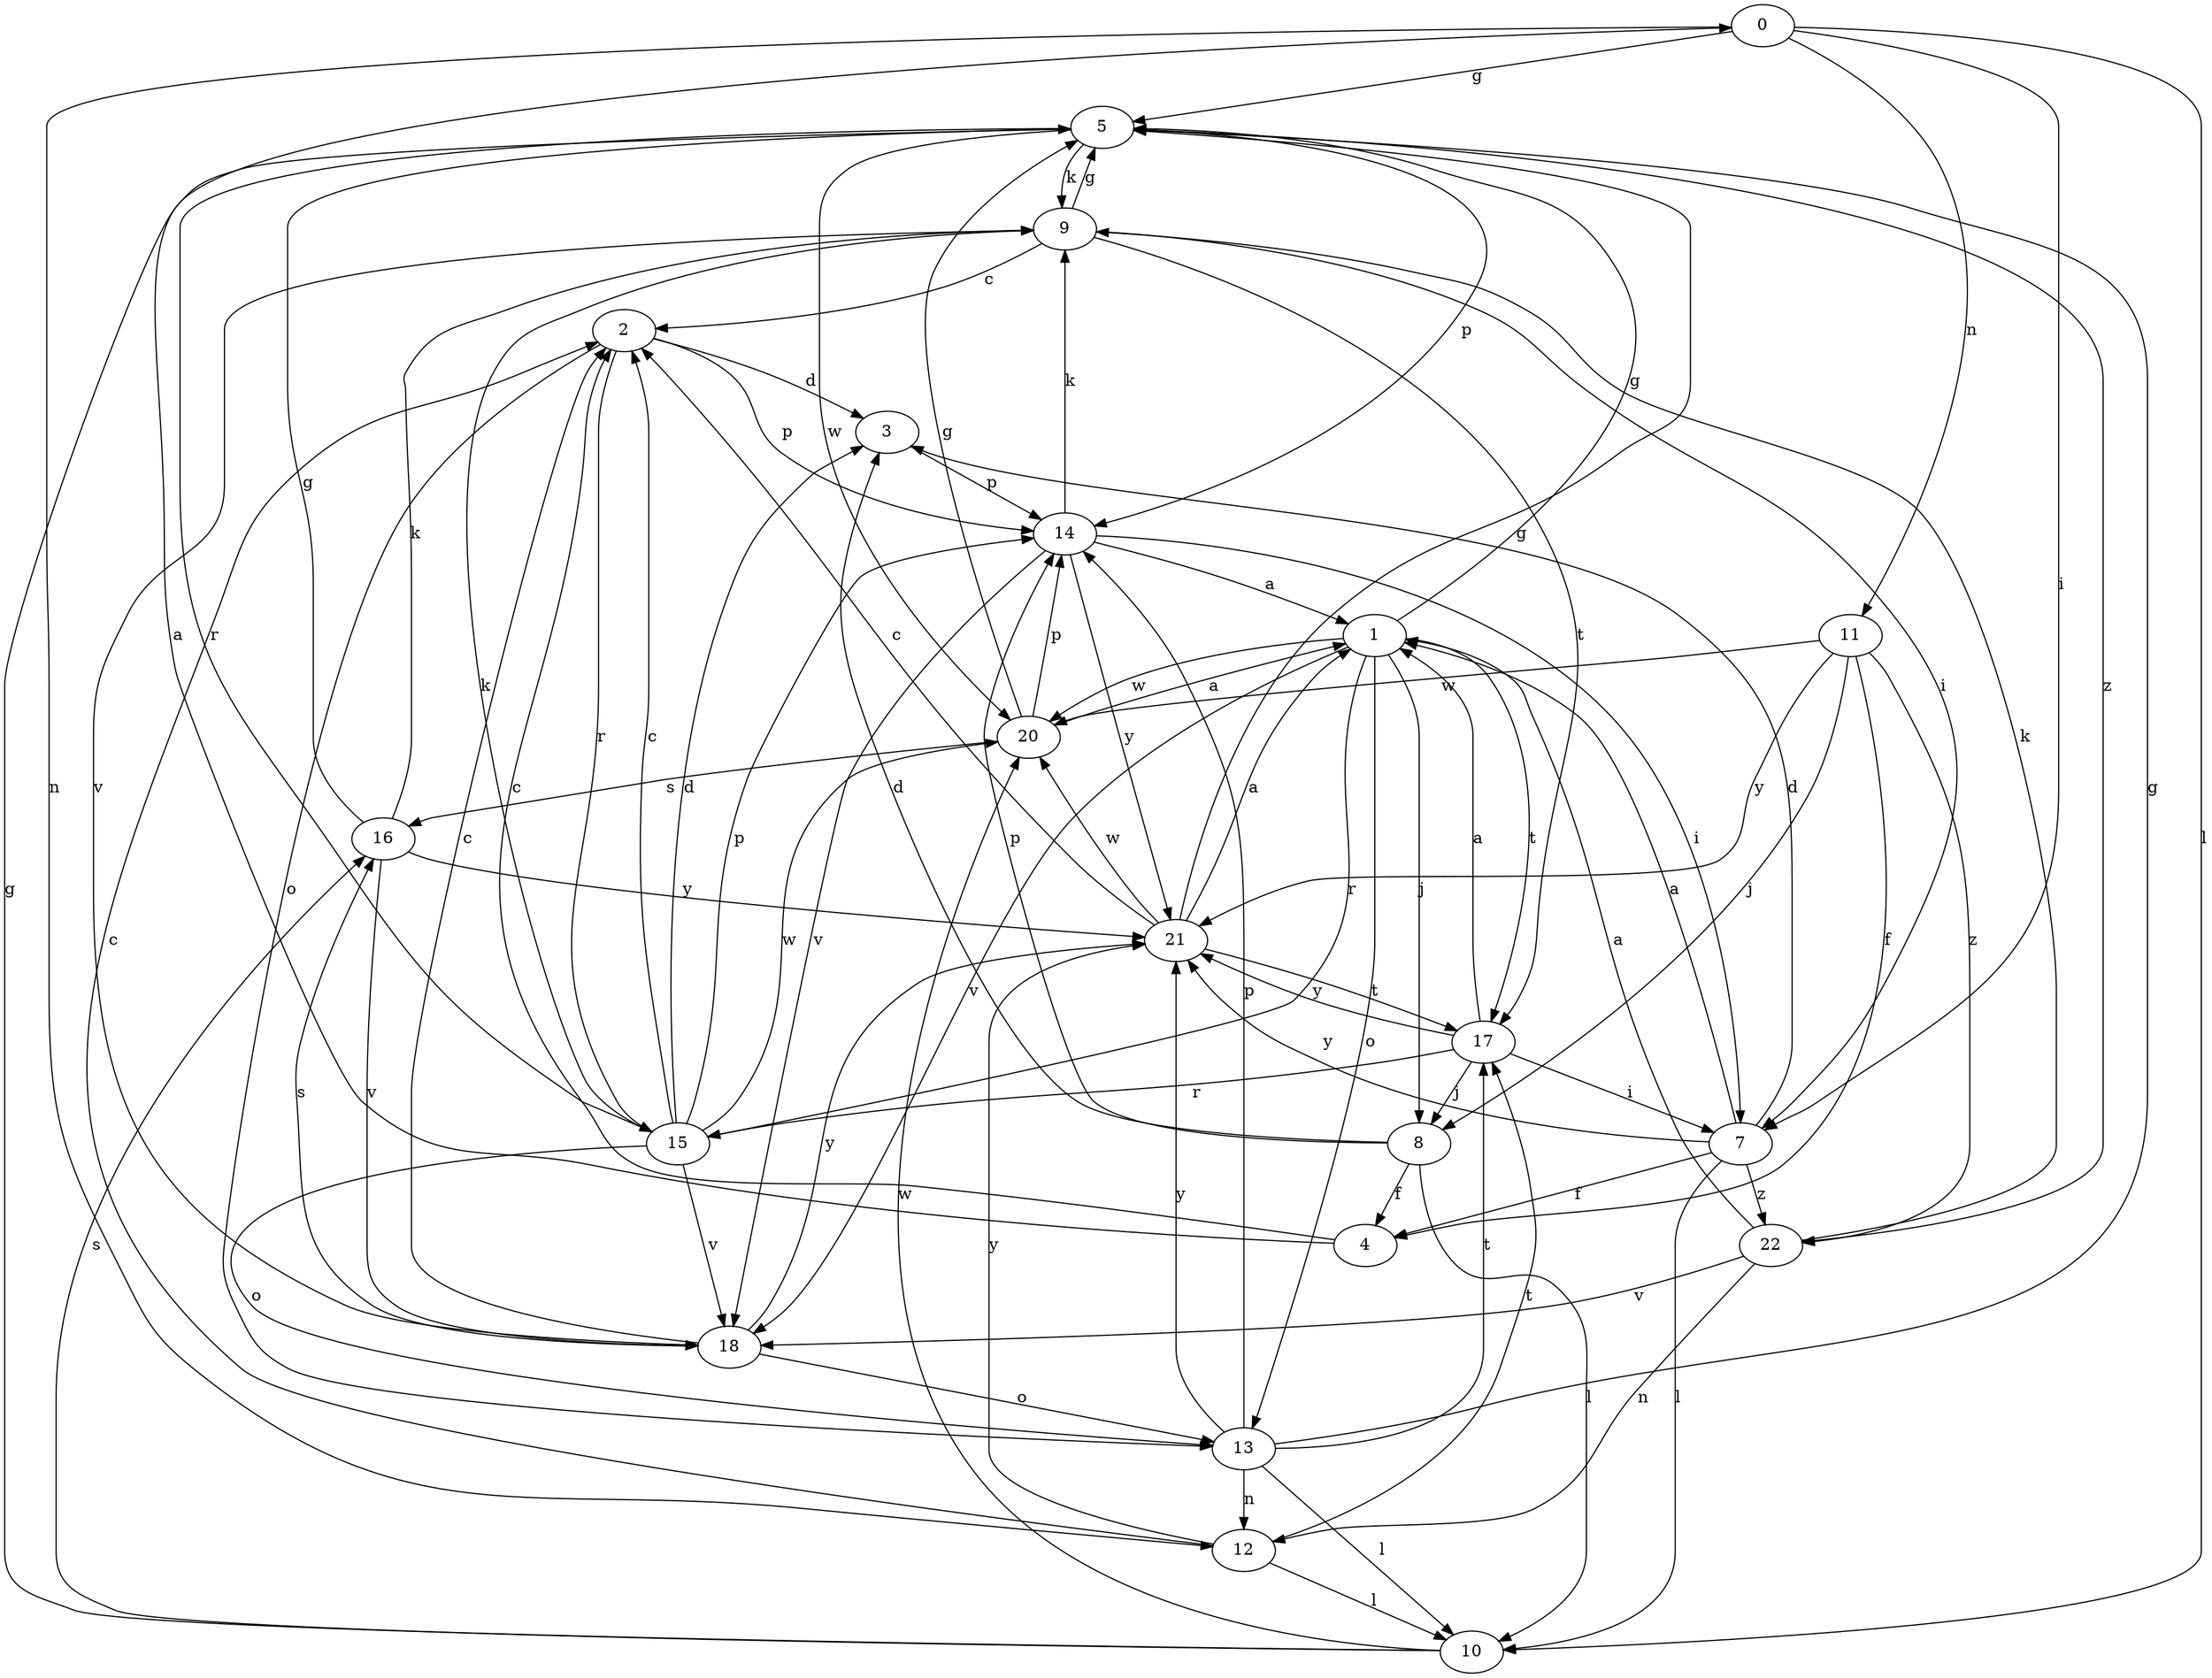 strict digraph  {
0;
1;
2;
3;
4;
5;
7;
8;
9;
10;
11;
12;
13;
14;
15;
16;
17;
18;
20;
21;
22;
0 -> 5  [label=g];
0 -> 7  [label=i];
0 -> 10  [label=l];
0 -> 11  [label=n];
0 -> 12  [label=n];
1 -> 5  [label=g];
1 -> 8  [label=j];
1 -> 13  [label=o];
1 -> 15  [label=r];
1 -> 17  [label=t];
1 -> 18  [label=v];
1 -> 20  [label=w];
2 -> 3  [label=d];
2 -> 13  [label=o];
2 -> 14  [label=p];
2 -> 15  [label=r];
3 -> 14  [label=p];
4 -> 0  [label=a];
4 -> 2  [label=c];
5 -> 9  [label=k];
5 -> 14  [label=p];
5 -> 15  [label=r];
5 -> 20  [label=w];
5 -> 22  [label=z];
7 -> 1  [label=a];
7 -> 3  [label=d];
7 -> 4  [label=f];
7 -> 10  [label=l];
7 -> 21  [label=y];
7 -> 22  [label=z];
8 -> 3  [label=d];
8 -> 4  [label=f];
8 -> 10  [label=l];
8 -> 14  [label=p];
9 -> 2  [label=c];
9 -> 5  [label=g];
9 -> 7  [label=i];
9 -> 17  [label=t];
9 -> 18  [label=v];
10 -> 5  [label=g];
10 -> 16  [label=s];
10 -> 20  [label=w];
11 -> 4  [label=f];
11 -> 8  [label=j];
11 -> 20  [label=w];
11 -> 21  [label=y];
11 -> 22  [label=z];
12 -> 2  [label=c];
12 -> 10  [label=l];
12 -> 17  [label=t];
12 -> 21  [label=y];
13 -> 5  [label=g];
13 -> 10  [label=l];
13 -> 12  [label=n];
13 -> 14  [label=p];
13 -> 17  [label=t];
13 -> 21  [label=y];
14 -> 1  [label=a];
14 -> 7  [label=i];
14 -> 9  [label=k];
14 -> 18  [label=v];
14 -> 21  [label=y];
15 -> 2  [label=c];
15 -> 3  [label=d];
15 -> 9  [label=k];
15 -> 13  [label=o];
15 -> 14  [label=p];
15 -> 18  [label=v];
15 -> 20  [label=w];
16 -> 5  [label=g];
16 -> 9  [label=k];
16 -> 18  [label=v];
16 -> 21  [label=y];
17 -> 1  [label=a];
17 -> 7  [label=i];
17 -> 8  [label=j];
17 -> 15  [label=r];
17 -> 21  [label=y];
18 -> 2  [label=c];
18 -> 13  [label=o];
18 -> 16  [label=s];
18 -> 21  [label=y];
20 -> 1  [label=a];
20 -> 5  [label=g];
20 -> 14  [label=p];
20 -> 16  [label=s];
21 -> 1  [label=a];
21 -> 2  [label=c];
21 -> 5  [label=g];
21 -> 17  [label=t];
21 -> 20  [label=w];
22 -> 1  [label=a];
22 -> 9  [label=k];
22 -> 12  [label=n];
22 -> 18  [label=v];
}
